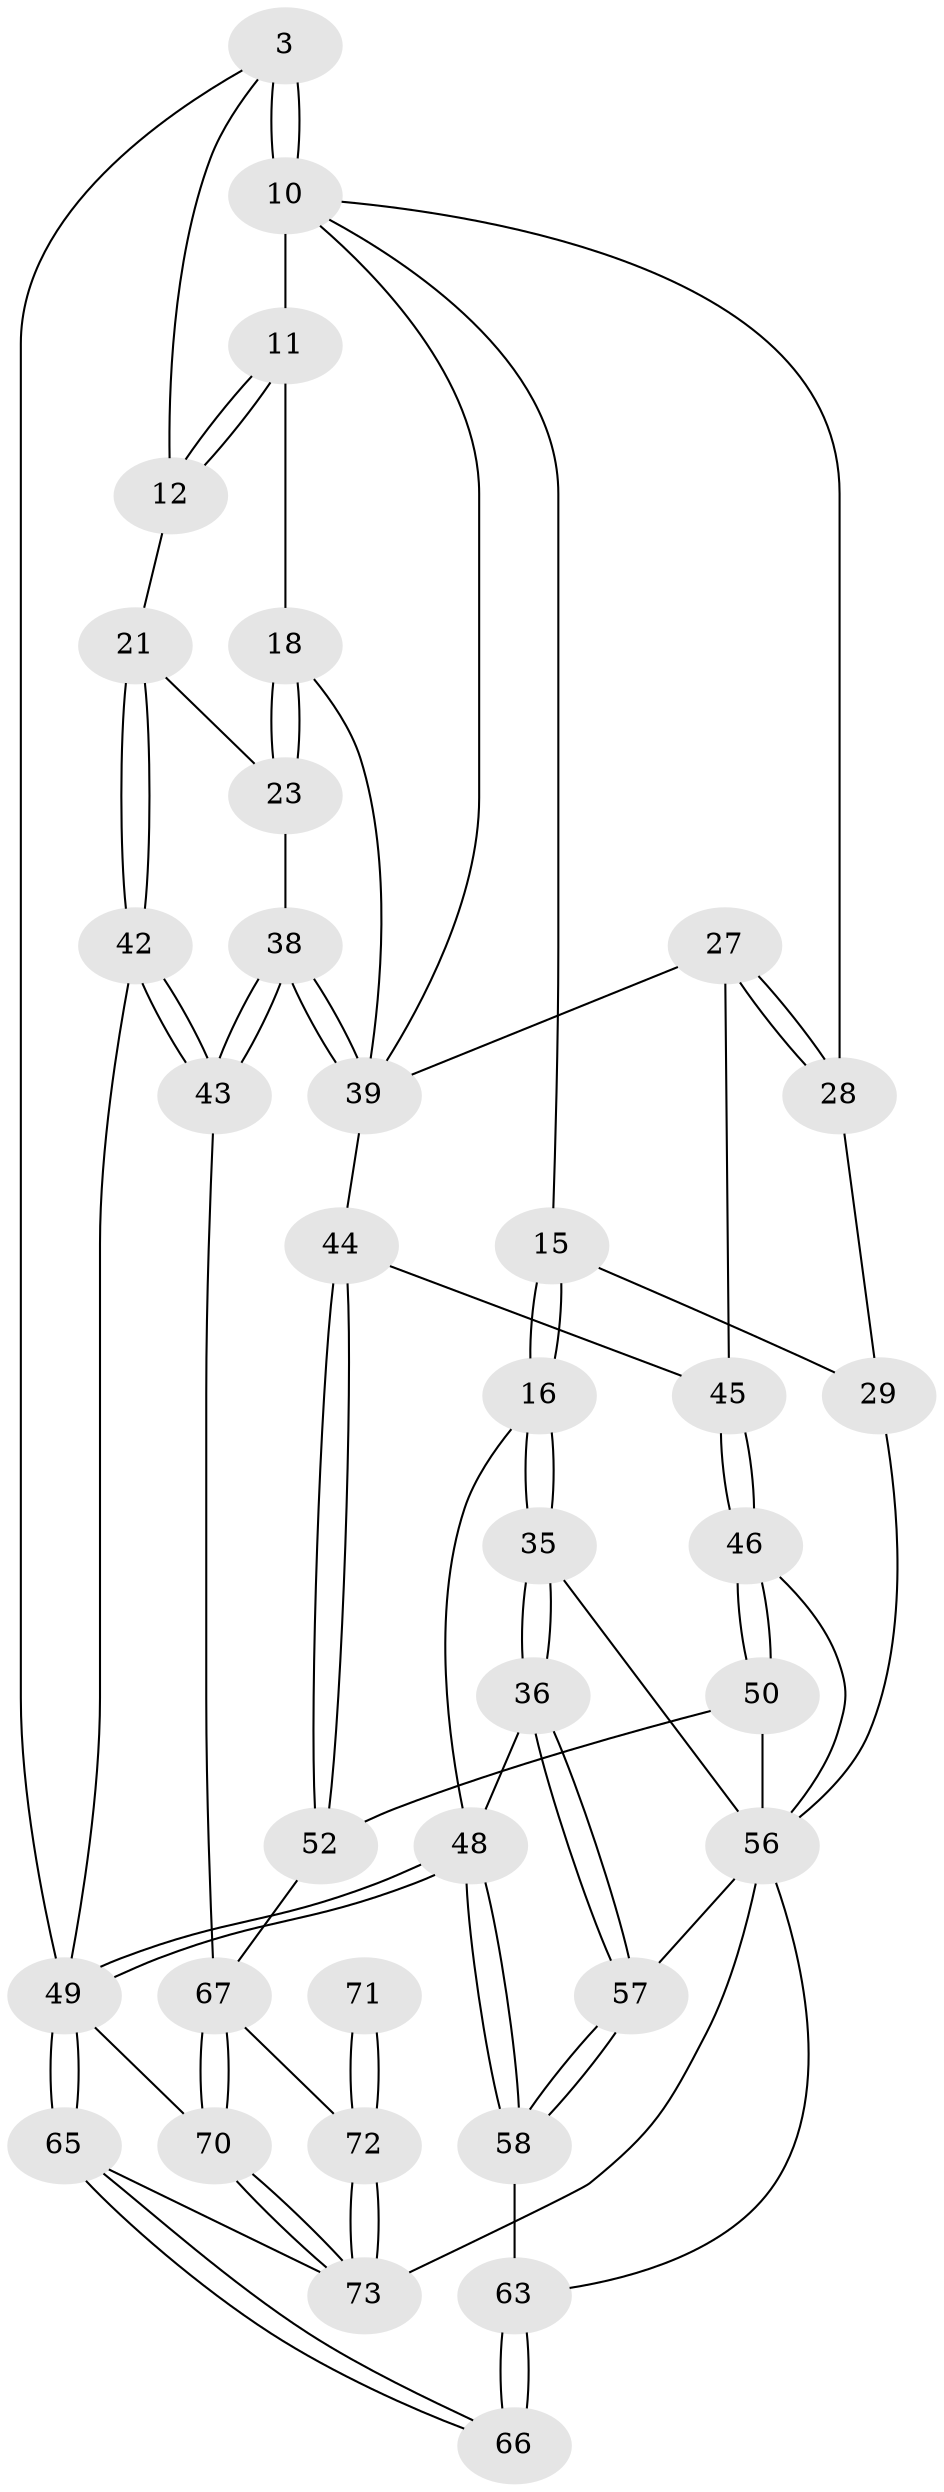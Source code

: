 // original degree distribution, {3: 0.0410958904109589, 6: 0.2054794520547945, 5: 0.5342465753424658, 4: 0.2191780821917808}
// Generated by graph-tools (version 1.1) at 2025/01/03/09/25 05:01:34]
// undirected, 36 vertices, 84 edges
graph export_dot {
graph [start="1"]
  node [color=gray90,style=filled];
  3 [pos="+0.32278208560038096+0",super="+2"];
  10 [pos="+0.3231680849458891+0",super="+9+6"];
  11 [pos="+0.9065330898917395+0.10959799383682373"];
  12 [pos="+1+0.1480150862723746"];
  15 [pos="+0.3174954712252484+0.24913084137703279"];
  16 [pos="+0.2505676449723756+0.3056509345133525"];
  18 [pos="+0.8864933214204948+0.18427116507830849"];
  21 [pos="+1+0.24464722959085908"];
  23 [pos="+0.9534359959371966+0.29460042562352473",super="+22"];
  27 [pos="+0.5935514287393568+0.36863533916382246"];
  28 [pos="+0.5917442099370906+0.3658999472234744"];
  29 [pos="+0.3872394224795931+0.31133593289075917"];
  35 [pos="+0.18217063273291004+0.4959802085492831"];
  36 [pos="+0.11420929438325911+0.5297409511676765"];
  38 [pos="+0.9460131265571445+0.5912840803098746",super="+32+30+24"];
  39 [pos="+0.7504058956135695+0.5261714460347718",super="+26+25"];
  42 [pos="+1+0.7174117044331048"];
  43 [pos="+1+0.7012626028917188"];
  44 [pos="+0.6907140491584928+0.5780614058207622"];
  45 [pos="+0.589517922910438+0.49557572982744574",super="+40"];
  46 [pos="+0.508460686768463+0.6196595241792201",super="+41"];
  48 [pos="+0+0.9116957527037854",super="+37+31+17"];
  49 [pos="+0+1",super="+13+47"];
  50 [pos="+0.5177275221624336+0.651111971089314"];
  52 [pos="+0.634011314556321+0.6713277564750005"];
  56 [pos="+0.26281527322547416+0.8266378434321217",super="+55+34+33"];
  57 [pos="+0.13226808773456847+0.7027865665218709"];
  58 [pos="+0+0.8621410191582483"];
  63 [pos="+0+0.8762718893960556",super="+62"];
  65 [pos="+0.26252205649152976+1"];
  66 [pos="+0.22505016932195485+1"];
  67 [pos="+0.8346893671072558+0.8435482328203192",super="+53+54"];
  70 [pos="+0.8902583738548344+1"];
  71 [pos="+0.663968717957387+1"];
  72 [pos="+0.6572995770290564+1",super="+60+59+69"];
  73 [pos="+0.657693305455518+1",super="+64+61"];
  3 -- 10 [weight=3];
  3 -- 10;
  3 -- 12;
  3 -- 49 [weight=2];
  10 -- 39;
  10 -- 28;
  10 -- 15;
  10 -- 11;
  11 -- 12;
  11 -- 12;
  11 -- 18;
  12 -- 21;
  15 -- 16;
  15 -- 16;
  15 -- 29;
  16 -- 35;
  16 -- 35;
  16 -- 48;
  18 -- 23;
  18 -- 23;
  18 -- 39;
  21 -- 42;
  21 -- 42;
  21 -- 23;
  23 -- 38 [weight=2];
  27 -- 28;
  27 -- 28;
  27 -- 45;
  27 -- 39;
  28 -- 29;
  29 -- 56;
  35 -- 36;
  35 -- 36;
  35 -- 56;
  36 -- 57;
  36 -- 57;
  36 -- 48;
  38 -- 39 [weight=3];
  38 -- 39;
  38 -- 43;
  38 -- 43;
  39 -- 44;
  42 -- 43;
  42 -- 43;
  42 -- 49;
  43 -- 67;
  44 -- 45;
  44 -- 52;
  44 -- 52;
  45 -- 46 [weight=2];
  45 -- 46;
  46 -- 50;
  46 -- 50;
  46 -- 56;
  48 -- 49 [weight=3];
  48 -- 49;
  48 -- 58;
  48 -- 58;
  49 -- 65;
  49 -- 65;
  49 -- 70;
  50 -- 52;
  50 -- 56;
  52 -- 67;
  56 -- 57;
  56 -- 63;
  56 -- 73;
  57 -- 58;
  57 -- 58;
  58 -- 63;
  63 -- 66 [weight=2];
  63 -- 66;
  65 -- 66;
  65 -- 66;
  65 -- 73;
  67 -- 70;
  67 -- 70;
  67 -- 72 [weight=2];
  70 -- 73;
  70 -- 73;
  71 -- 72 [weight=3];
  71 -- 72;
  72 -- 73 [weight=2];
  72 -- 73;
}
